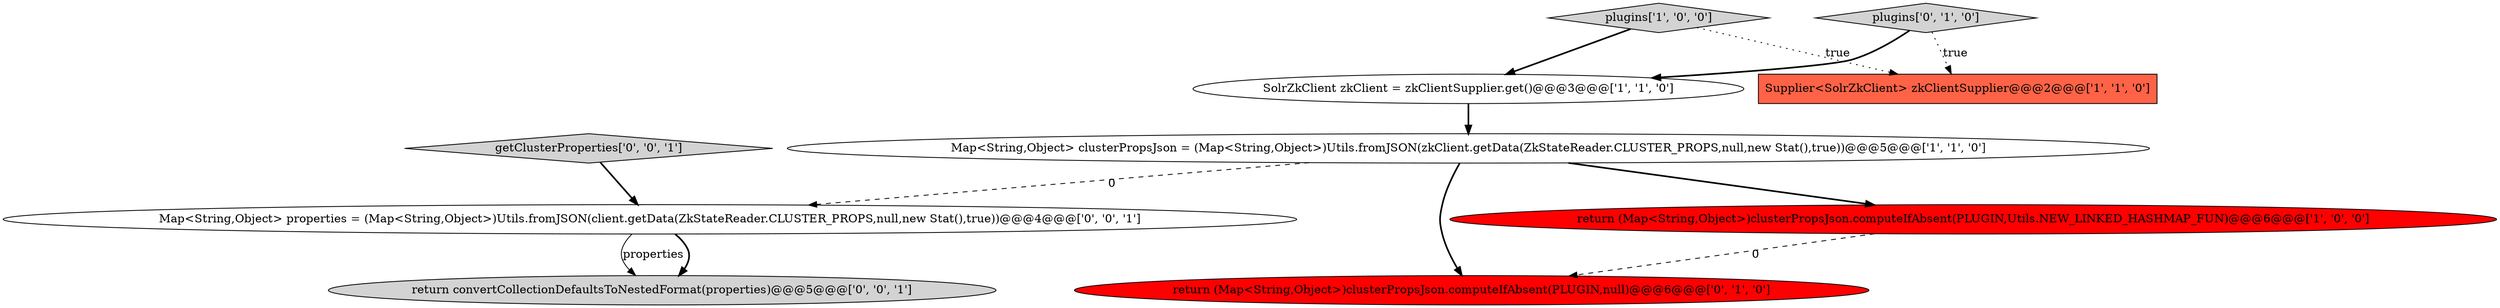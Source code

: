 digraph {
1 [style = filled, label = "SolrZkClient zkClient = zkClientSupplier.get()@@@3@@@['1', '1', '0']", fillcolor = white, shape = ellipse image = "AAA0AAABBB1BBB"];
0 [style = filled, label = "plugins['1', '0', '0']", fillcolor = lightgray, shape = diamond image = "AAA0AAABBB1BBB"];
8 [style = filled, label = "getClusterProperties['0', '0', '1']", fillcolor = lightgray, shape = diamond image = "AAA0AAABBB3BBB"];
9 [style = filled, label = "return convertCollectionDefaultsToNestedFormat(properties)@@@5@@@['0', '0', '1']", fillcolor = lightgray, shape = ellipse image = "AAA0AAABBB3BBB"];
2 [style = filled, label = "Map<String,Object> clusterPropsJson = (Map<String,Object>)Utils.fromJSON(zkClient.getData(ZkStateReader.CLUSTER_PROPS,null,new Stat(),true))@@@5@@@['1', '1', '0']", fillcolor = white, shape = ellipse image = "AAA0AAABBB1BBB"];
7 [style = filled, label = "Map<String,Object> properties = (Map<String,Object>)Utils.fromJSON(client.getData(ZkStateReader.CLUSTER_PROPS,null,new Stat(),true))@@@4@@@['0', '0', '1']", fillcolor = white, shape = ellipse image = "AAA0AAABBB3BBB"];
5 [style = filled, label = "plugins['0', '1', '0']", fillcolor = lightgray, shape = diamond image = "AAA0AAABBB2BBB"];
4 [style = filled, label = "return (Map<String,Object>)clusterPropsJson.computeIfAbsent(PLUGIN,Utils.NEW_LINKED_HASHMAP_FUN)@@@6@@@['1', '0', '0']", fillcolor = red, shape = ellipse image = "AAA1AAABBB1BBB"];
3 [style = filled, label = "Supplier<SolrZkClient> zkClientSupplier@@@2@@@['1', '1', '0']", fillcolor = tomato, shape = box image = "AAA0AAABBB1BBB"];
6 [style = filled, label = "return (Map<String,Object>)clusterPropsJson.computeIfAbsent(PLUGIN,null)@@@6@@@['0', '1', '0']", fillcolor = red, shape = ellipse image = "AAA1AAABBB2BBB"];
7->9 [style = bold, label=""];
5->1 [style = bold, label=""];
1->2 [style = bold, label=""];
0->3 [style = dotted, label="true"];
5->3 [style = dotted, label="true"];
4->6 [style = dashed, label="0"];
2->7 [style = dashed, label="0"];
2->4 [style = bold, label=""];
2->6 [style = bold, label=""];
0->1 [style = bold, label=""];
7->9 [style = solid, label="properties"];
8->7 [style = bold, label=""];
}
